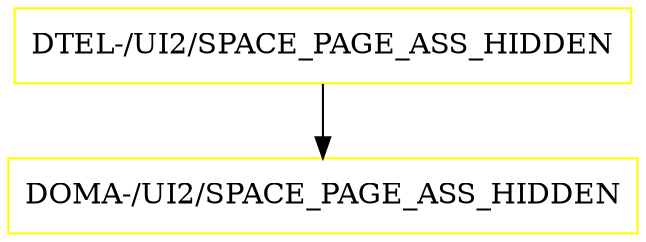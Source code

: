 digraph G {
  "DTEL-/UI2/SPACE_PAGE_ASS_HIDDEN" [shape=box,color=yellow];
  "DOMA-/UI2/SPACE_PAGE_ASS_HIDDEN" [shape=box,color=yellow,URL="./DOMA_%23UI2%23SPACE_PAGE_ASS_HIDDEN.html"];
  "DTEL-/UI2/SPACE_PAGE_ASS_HIDDEN" -> "DOMA-/UI2/SPACE_PAGE_ASS_HIDDEN";
}
